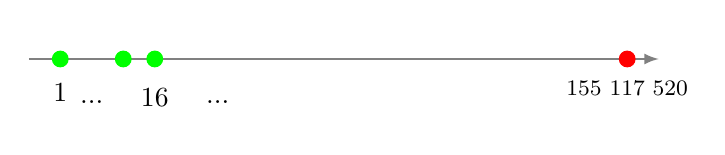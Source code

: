 \begin{tikzpicture}[node distance=0.1cm,>=latex,scale=0.4, dot/.style={circle,inner sep=1pt,fill,label={#1}, name=#1}]

\draw [xshift=1cm] node[circle,fill,inner sep=8pt, color = white, label=below:$...$] {};
\draw [xshift=5cm] node[circle,fill,inner sep=8pt, color = white, label=below:$...$] {};
\draw [xshift=18cm] node[circle,fill,inner sep=3pt, color = white, label=below:\footnotesize{$155\text{ }117\text{ }520$}] {};

\draw[gray,thick,->] ({-1}, 0) -- (19, 0) {};

\tikzstyle{every node}=[draw,shape=circle]

\draw [xshift=0cm] node[circle,fill,color=green,inner sep=2pt,label=below:$1$]{};
\draw [xshift=2cm] node[circle,fill,color=green,inner sep=2pt]{};
\draw [xshift=3cm] node[circle,fill,color=green,inner sep=2pt,label=below:$16$]{};

\draw [xshift=18cm] node[circle,fill,color=red,inner sep=2pt]{};
%,label=below:$155 117 520$
\end{tikzpicture}